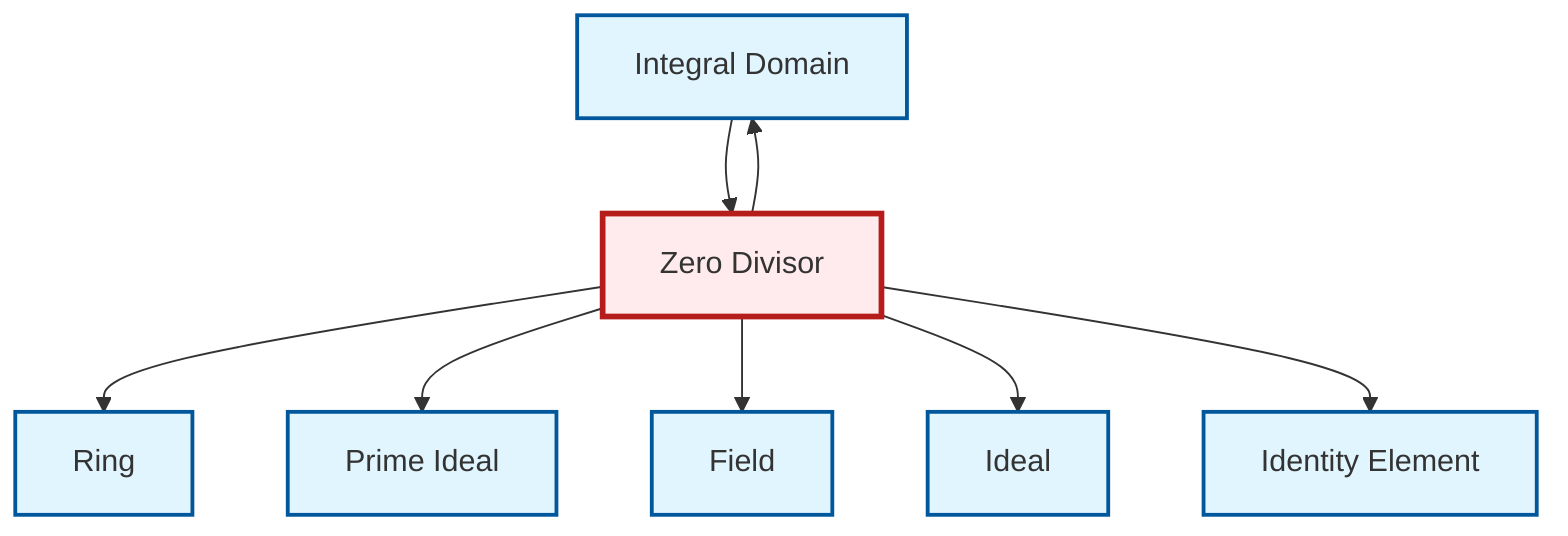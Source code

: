 graph TD
    classDef definition fill:#e1f5fe,stroke:#01579b,stroke-width:2px
    classDef theorem fill:#f3e5f5,stroke:#4a148c,stroke-width:2px
    classDef axiom fill:#fff3e0,stroke:#e65100,stroke-width:2px
    classDef example fill:#e8f5e9,stroke:#1b5e20,stroke-width:2px
    classDef current fill:#ffebee,stroke:#b71c1c,stroke-width:3px
    def-integral-domain["Integral Domain"]:::definition
    def-identity-element["Identity Element"]:::definition
    def-zero-divisor["Zero Divisor"]:::definition
    def-field["Field"]:::definition
    def-prime-ideal["Prime Ideal"]:::definition
    def-ideal["Ideal"]:::definition
    def-ring["Ring"]:::definition
    def-zero-divisor --> def-ring
    def-integral-domain --> def-zero-divisor
    def-zero-divisor --> def-integral-domain
    def-zero-divisor --> def-prime-ideal
    def-zero-divisor --> def-field
    def-zero-divisor --> def-ideal
    def-zero-divisor --> def-identity-element
    class def-zero-divisor current